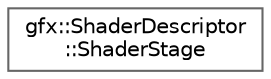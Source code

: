 digraph "Graphical Class Hierarchy"
{
 // LATEX_PDF_SIZE
  bgcolor="transparent";
  edge [fontname=Helvetica,fontsize=10,labelfontname=Helvetica,labelfontsize=10];
  node [fontname=Helvetica,fontsize=10,shape=box,height=0.2,width=0.4];
  rankdir="LR";
  Node0 [id="Node000000",label="gfx::ShaderDescriptor\l::ShaderStage",height=0.2,width=0.4,color="grey40", fillcolor="white", style="filled",URL="$structgfx_1_1_shader_descriptor_1_1_shader_stage.html",tooltip="Represents a single programmable shader stage (vertex, fragment, etc.)"];
}

